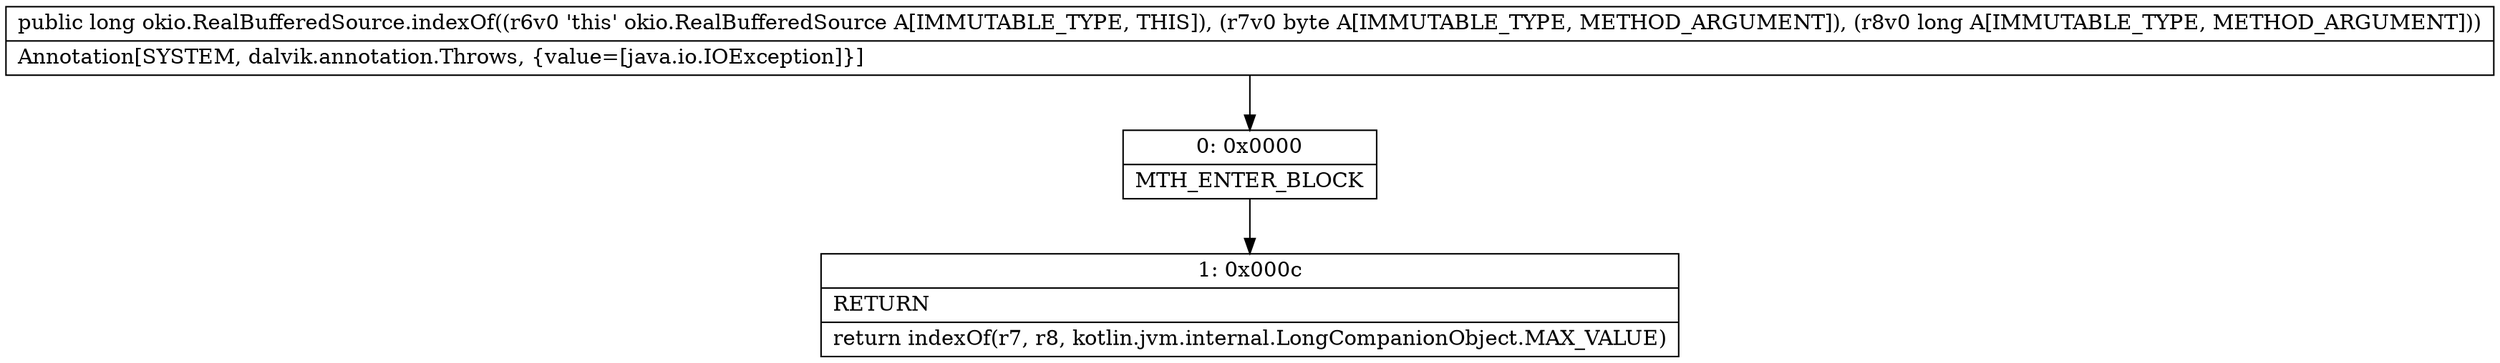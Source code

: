 digraph "CFG forokio.RealBufferedSource.indexOf(BJ)J" {
Node_0 [shape=record,label="{0\:\ 0x0000|MTH_ENTER_BLOCK\l}"];
Node_1 [shape=record,label="{1\:\ 0x000c|RETURN\l|return indexOf(r7, r8, kotlin.jvm.internal.LongCompanionObject.MAX_VALUE)\l}"];
MethodNode[shape=record,label="{public long okio.RealBufferedSource.indexOf((r6v0 'this' okio.RealBufferedSource A[IMMUTABLE_TYPE, THIS]), (r7v0 byte A[IMMUTABLE_TYPE, METHOD_ARGUMENT]), (r8v0 long A[IMMUTABLE_TYPE, METHOD_ARGUMENT]))  | Annotation[SYSTEM, dalvik.annotation.Throws, \{value=[java.io.IOException]\}]\l}"];
MethodNode -> Node_0;
Node_0 -> Node_1;
}

